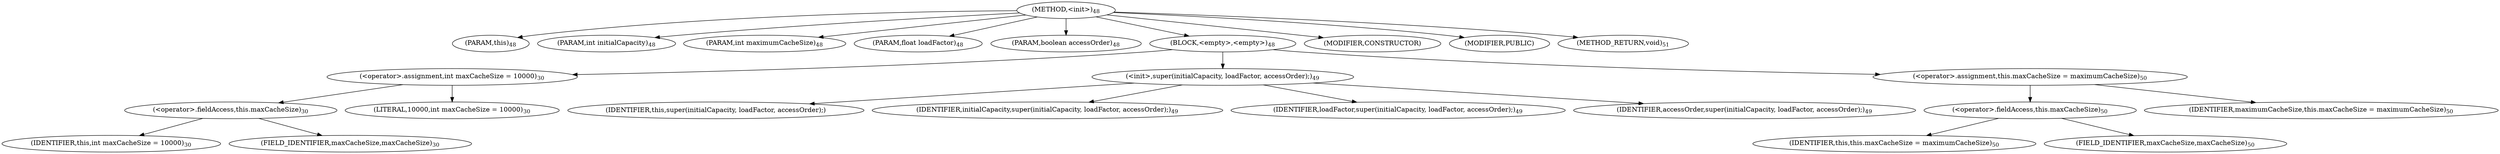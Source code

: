 digraph "&lt;init&gt;" {  
"81" [label = <(METHOD,&lt;init&gt;)<SUB>48</SUB>> ]
"6" [label = <(PARAM,this)<SUB>48</SUB>> ]
"82" [label = <(PARAM,int initialCapacity)<SUB>48</SUB>> ]
"83" [label = <(PARAM,int maximumCacheSize)<SUB>48</SUB>> ]
"84" [label = <(PARAM,float loadFactor)<SUB>48</SUB>> ]
"85" [label = <(PARAM,boolean accessOrder)<SUB>48</SUB>> ]
"86" [label = <(BLOCK,&lt;empty&gt;,&lt;empty&gt;)<SUB>48</SUB>> ]
"87" [label = <(&lt;operator&gt;.assignment,int maxCacheSize = 10000)<SUB>30</SUB>> ]
"88" [label = <(&lt;operator&gt;.fieldAccess,this.maxCacheSize)<SUB>30</SUB>> ]
"89" [label = <(IDENTIFIER,this,int maxCacheSize = 10000)<SUB>30</SUB>> ]
"90" [label = <(FIELD_IDENTIFIER,maxCacheSize,maxCacheSize)<SUB>30</SUB>> ]
"91" [label = <(LITERAL,10000,int maxCacheSize = 10000)<SUB>30</SUB>> ]
"92" [label = <(&lt;init&gt;,super(initialCapacity, loadFactor, accessOrder);)<SUB>49</SUB>> ]
"5" [label = <(IDENTIFIER,this,super(initialCapacity, loadFactor, accessOrder);)> ]
"93" [label = <(IDENTIFIER,initialCapacity,super(initialCapacity, loadFactor, accessOrder);)<SUB>49</SUB>> ]
"94" [label = <(IDENTIFIER,loadFactor,super(initialCapacity, loadFactor, accessOrder);)<SUB>49</SUB>> ]
"95" [label = <(IDENTIFIER,accessOrder,super(initialCapacity, loadFactor, accessOrder);)<SUB>49</SUB>> ]
"96" [label = <(&lt;operator&gt;.assignment,this.maxCacheSize = maximumCacheSize)<SUB>50</SUB>> ]
"97" [label = <(&lt;operator&gt;.fieldAccess,this.maxCacheSize)<SUB>50</SUB>> ]
"7" [label = <(IDENTIFIER,this,this.maxCacheSize = maximumCacheSize)<SUB>50</SUB>> ]
"98" [label = <(FIELD_IDENTIFIER,maxCacheSize,maxCacheSize)<SUB>50</SUB>> ]
"99" [label = <(IDENTIFIER,maximumCacheSize,this.maxCacheSize = maximumCacheSize)<SUB>50</SUB>> ]
"100" [label = <(MODIFIER,CONSTRUCTOR)> ]
"101" [label = <(MODIFIER,PUBLIC)> ]
"102" [label = <(METHOD_RETURN,void)<SUB>51</SUB>> ]
  "81" -> "6" 
  "81" -> "82" 
  "81" -> "83" 
  "81" -> "84" 
  "81" -> "85" 
  "81" -> "86" 
  "81" -> "100" 
  "81" -> "101" 
  "81" -> "102" 
  "86" -> "87" 
  "86" -> "92" 
  "86" -> "96" 
  "87" -> "88" 
  "87" -> "91" 
  "88" -> "89" 
  "88" -> "90" 
  "92" -> "5" 
  "92" -> "93" 
  "92" -> "94" 
  "92" -> "95" 
  "96" -> "97" 
  "96" -> "99" 
  "97" -> "7" 
  "97" -> "98" 
}
